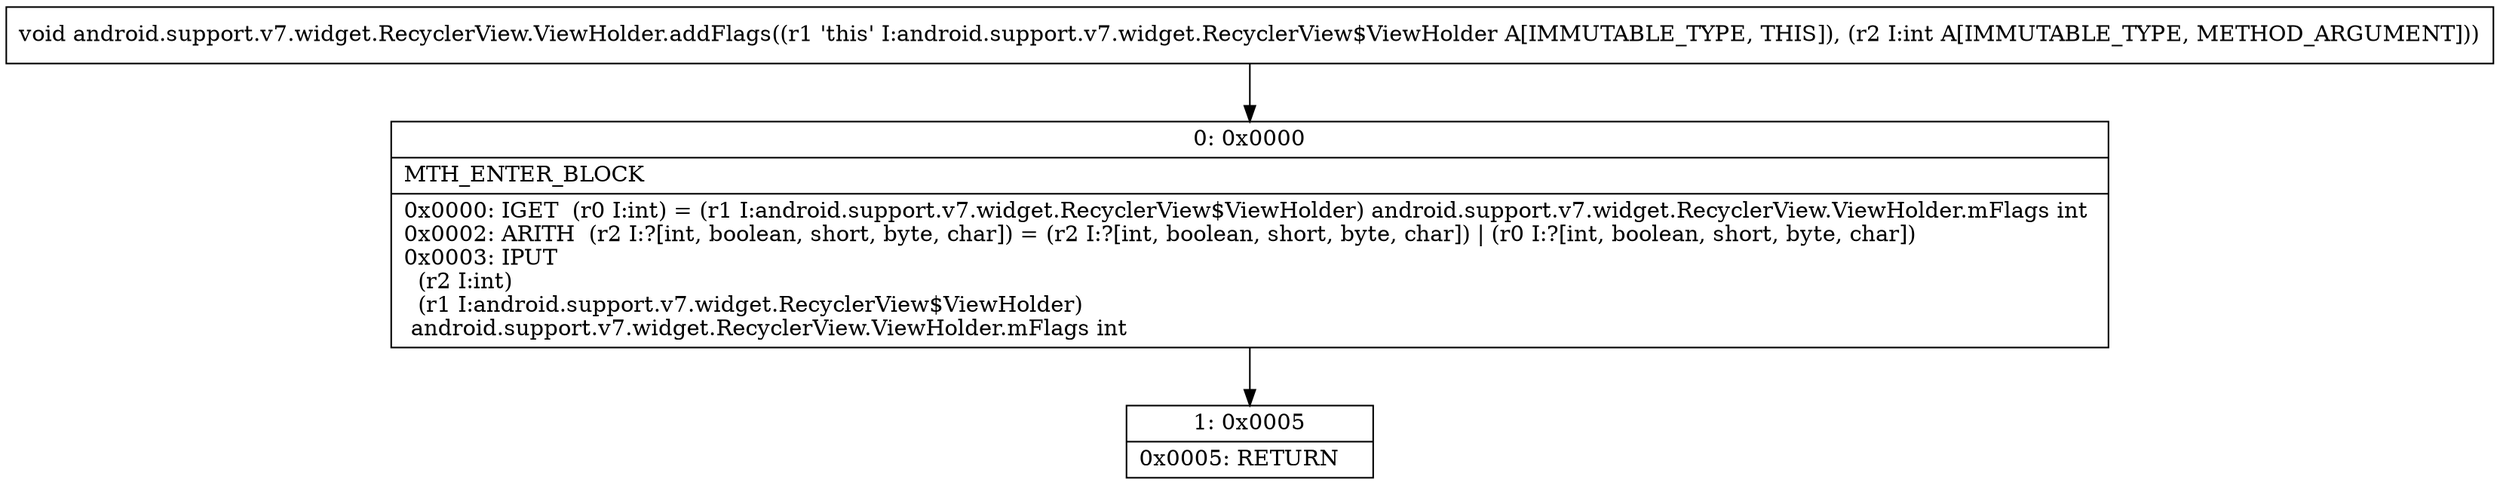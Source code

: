 digraph "CFG forandroid.support.v7.widget.RecyclerView.ViewHolder.addFlags(I)V" {
Node_0 [shape=record,label="{0\:\ 0x0000|MTH_ENTER_BLOCK\l|0x0000: IGET  (r0 I:int) = (r1 I:android.support.v7.widget.RecyclerView$ViewHolder) android.support.v7.widget.RecyclerView.ViewHolder.mFlags int \l0x0002: ARITH  (r2 I:?[int, boolean, short, byte, char]) = (r2 I:?[int, boolean, short, byte, char]) \| (r0 I:?[int, boolean, short, byte, char]) \l0x0003: IPUT  \l  (r2 I:int)\l  (r1 I:android.support.v7.widget.RecyclerView$ViewHolder)\l android.support.v7.widget.RecyclerView.ViewHolder.mFlags int \l}"];
Node_1 [shape=record,label="{1\:\ 0x0005|0x0005: RETURN   \l}"];
MethodNode[shape=record,label="{void android.support.v7.widget.RecyclerView.ViewHolder.addFlags((r1 'this' I:android.support.v7.widget.RecyclerView$ViewHolder A[IMMUTABLE_TYPE, THIS]), (r2 I:int A[IMMUTABLE_TYPE, METHOD_ARGUMENT])) }"];
MethodNode -> Node_0;
Node_0 -> Node_1;
}

